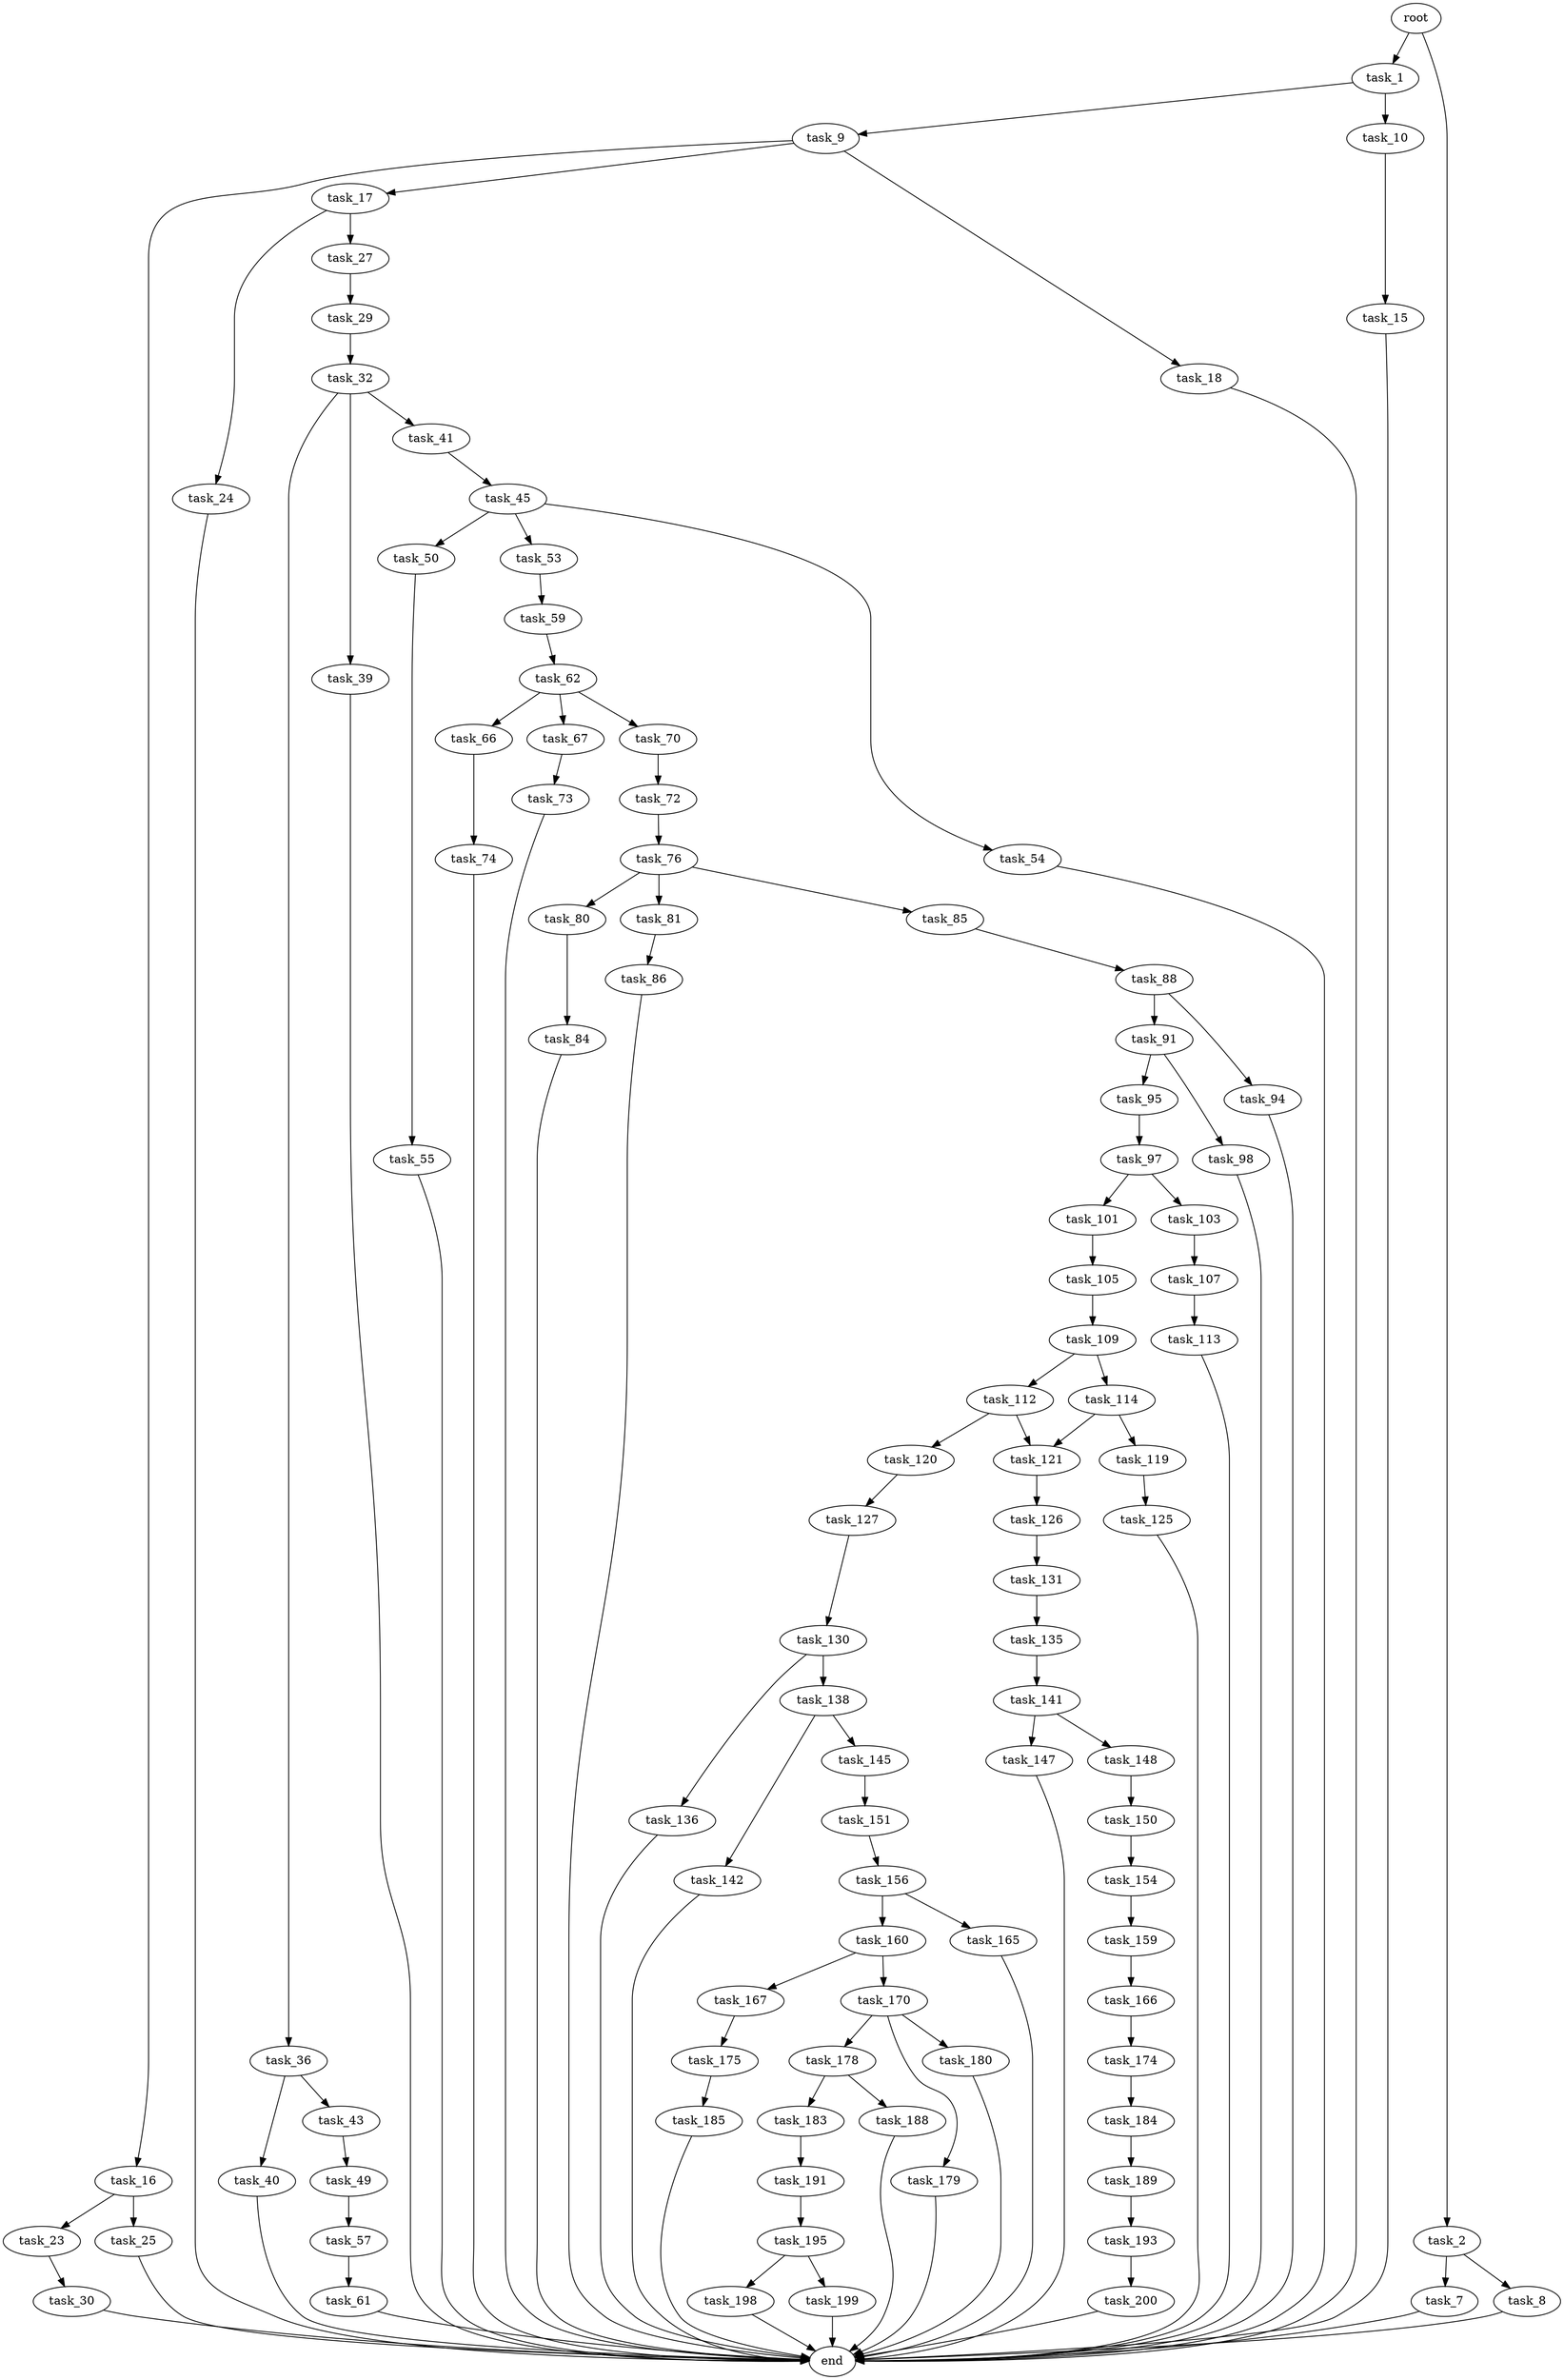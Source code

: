 digraph G {
  root [size="0.000000"];
  task_1 [size="1073741824000.000000"];
  task_2 [size="134217728000.000000"];
  task_7 [size="368293445632.000000"];
  task_8 [size="782757789696.000000"];
  task_9 [size="4503118741.000000"];
  task_10 [size="368293445632.000000"];
  task_15 [size="368293445632.000000"];
  task_16 [size="549755813888.000000"];
  task_17 [size="521439991387.000000"];
  task_18 [size="168063947701.000000"];
  task_23 [size="9384373210.000000"];
  task_24 [size="549755813888.000000"];
  task_25 [size="65359381457.000000"];
  task_27 [size="6706978650.000000"];
  task_29 [size="260809799388.000000"];
  task_30 [size="68719476736.000000"];
  task_32 [size="368293445632.000000"];
  task_36 [size="21660635596.000000"];
  task_39 [size="20048907224.000000"];
  task_40 [size="667193678195.000000"];
  task_41 [size="231928233984.000000"];
  task_43 [size="161966974260.000000"];
  task_45 [size="10269027622.000000"];
  task_49 [size="368293445632.000000"];
  task_50 [size="1064987103.000000"];
  task_53 [size="20889004522.000000"];
  task_54 [size="294577598770.000000"];
  task_55 [size="84613066378.000000"];
  task_57 [size="35045158767.000000"];
  task_59 [size="231928233984.000000"];
  task_61 [size="179327025573.000000"];
  task_62 [size="21338806181.000000"];
  task_66 [size="2125397537.000000"];
  task_67 [size="676262081.000000"];
  task_70 [size="134217728000.000000"];
  task_72 [size="28991029248.000000"];
  task_73 [size="4108139217.000000"];
  task_74 [size="231928233984.000000"];
  task_76 [size="549755813888.000000"];
  task_80 [size="368293445632.000000"];
  task_81 [size="8589934592.000000"];
  task_84 [size="8589934592.000000"];
  task_85 [size="37781445026.000000"];
  task_86 [size="223539697970.000000"];
  task_88 [size="14853407242.000000"];
  task_91 [size="13894782996.000000"];
  task_94 [size="4480573925.000000"];
  task_95 [size="3010545180.000000"];
  task_97 [size="28991029248.000000"];
  task_98 [size="571739714247.000000"];
  task_101 [size="549755813888.000000"];
  task_103 [size="924915963898.000000"];
  task_105 [size="28991029248.000000"];
  task_107 [size="47859094041.000000"];
  task_109 [size="134217728000.000000"];
  task_112 [size="17592636883.000000"];
  task_113 [size="848347838079.000000"];
  task_114 [size="363570434743.000000"];
  task_119 [size="17601339943.000000"];
  task_120 [size="28991029248.000000"];
  task_121 [size="541357907387.000000"];
  task_125 [size="35264782126.000000"];
  task_126 [size="194772419027.000000"];
  task_127 [size="1065668402634.000000"];
  task_130 [size="68719476736.000000"];
  task_131 [size="1073741824000.000000"];
  task_135 [size="15646217157.000000"];
  task_136 [size="30076800171.000000"];
  task_138 [size="995487323680.000000"];
  task_141 [size="782757789696.000000"];
  task_142 [size="174843290069.000000"];
  task_145 [size="1065851834.000000"];
  task_147 [size="1106498298308.000000"];
  task_148 [size="77330303756.000000"];
  task_150 [size="28991029248.000000"];
  task_151 [size="134217728000.000000"];
  task_154 [size="368293445632.000000"];
  task_156 [size="167284278085.000000"];
  task_159 [size="389146190248.000000"];
  task_160 [size="549755813888.000000"];
  task_165 [size="52642532981.000000"];
  task_166 [size="34026723483.000000"];
  task_167 [size="31398329808.000000"];
  task_170 [size="68719476736.000000"];
  task_174 [size="28991029248.000000"];
  task_175 [size="26734040914.000000"];
  task_178 [size="12618563101.000000"];
  task_179 [size="47587460183.000000"];
  task_180 [size="21277848591.000000"];
  task_183 [size="68719476736.000000"];
  task_184 [size="56627040091.000000"];
  task_185 [size="892668124883.000000"];
  task_188 [size="208082747840.000000"];
  task_189 [size="1084898918320.000000"];
  task_191 [size="117183078627.000000"];
  task_193 [size="368293445632.000000"];
  task_195 [size="887565491922.000000"];
  task_198 [size="19053358709.000000"];
  task_199 [size="68719476736.000000"];
  task_200 [size="28991029248.000000"];
  end [size="0.000000"];

  root -> task_1 [size="1.000000"];
  root -> task_2 [size="1.000000"];
  task_1 -> task_9 [size="838860800.000000"];
  task_1 -> task_10 [size="838860800.000000"];
  task_2 -> task_7 [size="209715200.000000"];
  task_2 -> task_8 [size="209715200.000000"];
  task_7 -> end [size="1.000000"];
  task_8 -> end [size="1.000000"];
  task_9 -> task_16 [size="301989888.000000"];
  task_9 -> task_17 [size="301989888.000000"];
  task_9 -> task_18 [size="301989888.000000"];
  task_10 -> task_15 [size="411041792.000000"];
  task_15 -> end [size="1.000000"];
  task_16 -> task_23 [size="536870912.000000"];
  task_16 -> task_25 [size="536870912.000000"];
  task_17 -> task_24 [size="411041792.000000"];
  task_17 -> task_27 [size="411041792.000000"];
  task_18 -> end [size="1.000000"];
  task_23 -> task_30 [size="209715200.000000"];
  task_24 -> end [size="1.000000"];
  task_25 -> end [size="1.000000"];
  task_27 -> task_29 [size="134217728.000000"];
  task_29 -> task_32 [size="411041792.000000"];
  task_30 -> end [size="1.000000"];
  task_32 -> task_36 [size="411041792.000000"];
  task_32 -> task_39 [size="411041792.000000"];
  task_32 -> task_41 [size="411041792.000000"];
  task_36 -> task_40 [size="33554432.000000"];
  task_36 -> task_43 [size="33554432.000000"];
  task_39 -> end [size="1.000000"];
  task_40 -> end [size="1.000000"];
  task_41 -> task_45 [size="301989888.000000"];
  task_43 -> task_49 [size="134217728.000000"];
  task_45 -> task_50 [size="209715200.000000"];
  task_45 -> task_53 [size="209715200.000000"];
  task_45 -> task_54 [size="209715200.000000"];
  task_49 -> task_57 [size="411041792.000000"];
  task_50 -> task_55 [size="75497472.000000"];
  task_53 -> task_59 [size="75497472.000000"];
  task_54 -> end [size="1.000000"];
  task_55 -> end [size="1.000000"];
  task_57 -> task_61 [size="838860800.000000"];
  task_59 -> task_62 [size="301989888.000000"];
  task_61 -> end [size="1.000000"];
  task_62 -> task_66 [size="33554432.000000"];
  task_62 -> task_67 [size="33554432.000000"];
  task_62 -> task_70 [size="33554432.000000"];
  task_66 -> task_74 [size="209715200.000000"];
  task_67 -> task_73 [size="33554432.000000"];
  task_70 -> task_72 [size="209715200.000000"];
  task_72 -> task_76 [size="75497472.000000"];
  task_73 -> end [size="1.000000"];
  task_74 -> end [size="1.000000"];
  task_76 -> task_80 [size="536870912.000000"];
  task_76 -> task_81 [size="536870912.000000"];
  task_76 -> task_85 [size="536870912.000000"];
  task_80 -> task_84 [size="411041792.000000"];
  task_81 -> task_86 [size="33554432.000000"];
  task_84 -> end [size="1.000000"];
  task_85 -> task_88 [size="33554432.000000"];
  task_86 -> end [size="1.000000"];
  task_88 -> task_91 [size="411041792.000000"];
  task_88 -> task_94 [size="411041792.000000"];
  task_91 -> task_95 [size="679477248.000000"];
  task_91 -> task_98 [size="679477248.000000"];
  task_94 -> end [size="1.000000"];
  task_95 -> task_97 [size="134217728.000000"];
  task_97 -> task_101 [size="75497472.000000"];
  task_97 -> task_103 [size="75497472.000000"];
  task_98 -> end [size="1.000000"];
  task_101 -> task_105 [size="536870912.000000"];
  task_103 -> task_107 [size="838860800.000000"];
  task_105 -> task_109 [size="75497472.000000"];
  task_107 -> task_113 [size="75497472.000000"];
  task_109 -> task_112 [size="209715200.000000"];
  task_109 -> task_114 [size="209715200.000000"];
  task_112 -> task_120 [size="536870912.000000"];
  task_112 -> task_121 [size="536870912.000000"];
  task_113 -> end [size="1.000000"];
  task_114 -> task_119 [size="536870912.000000"];
  task_114 -> task_121 [size="536870912.000000"];
  task_119 -> task_125 [size="838860800.000000"];
  task_120 -> task_127 [size="75497472.000000"];
  task_121 -> task_126 [size="679477248.000000"];
  task_125 -> end [size="1.000000"];
  task_126 -> task_131 [size="209715200.000000"];
  task_127 -> task_130 [size="679477248.000000"];
  task_130 -> task_136 [size="134217728.000000"];
  task_130 -> task_138 [size="134217728.000000"];
  task_131 -> task_135 [size="838860800.000000"];
  task_135 -> task_141 [size="679477248.000000"];
  task_136 -> end [size="1.000000"];
  task_138 -> task_142 [size="838860800.000000"];
  task_138 -> task_145 [size="838860800.000000"];
  task_141 -> task_147 [size="679477248.000000"];
  task_141 -> task_148 [size="679477248.000000"];
  task_142 -> end [size="1.000000"];
  task_145 -> task_151 [size="75497472.000000"];
  task_147 -> end [size="1.000000"];
  task_148 -> task_150 [size="301989888.000000"];
  task_150 -> task_154 [size="75497472.000000"];
  task_151 -> task_156 [size="209715200.000000"];
  task_154 -> task_159 [size="411041792.000000"];
  task_156 -> task_160 [size="209715200.000000"];
  task_156 -> task_165 [size="209715200.000000"];
  task_159 -> task_166 [size="411041792.000000"];
  task_160 -> task_167 [size="536870912.000000"];
  task_160 -> task_170 [size="536870912.000000"];
  task_165 -> end [size="1.000000"];
  task_166 -> task_174 [size="838860800.000000"];
  task_167 -> task_175 [size="33554432.000000"];
  task_170 -> task_178 [size="134217728.000000"];
  task_170 -> task_179 [size="134217728.000000"];
  task_170 -> task_180 [size="134217728.000000"];
  task_174 -> task_184 [size="75497472.000000"];
  task_175 -> task_185 [size="679477248.000000"];
  task_178 -> task_183 [size="209715200.000000"];
  task_178 -> task_188 [size="209715200.000000"];
  task_179 -> end [size="1.000000"];
  task_180 -> end [size="1.000000"];
  task_183 -> task_191 [size="134217728.000000"];
  task_184 -> task_189 [size="209715200.000000"];
  task_185 -> end [size="1.000000"];
  task_188 -> end [size="1.000000"];
  task_189 -> task_193 [size="838860800.000000"];
  task_191 -> task_195 [size="134217728.000000"];
  task_193 -> task_200 [size="411041792.000000"];
  task_195 -> task_198 [size="838860800.000000"];
  task_195 -> task_199 [size="838860800.000000"];
  task_198 -> end [size="1.000000"];
  task_199 -> end [size="1.000000"];
  task_200 -> end [size="1.000000"];
}
